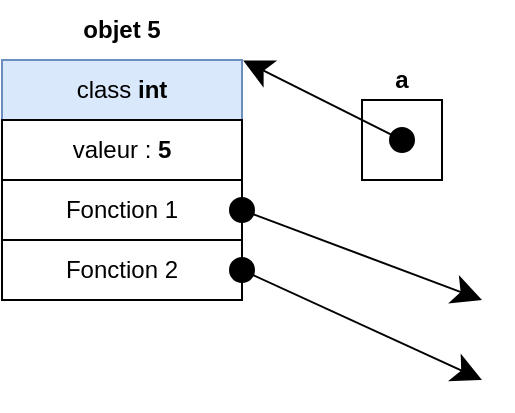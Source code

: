 <mxfile version="12.2.3" type="device" pages="1"><diagram id="iR02JAKVOc1xT97b33WZ" name="Page-1"><mxGraphModel dx="581" dy="408" grid="1" gridSize="10" guides="1" tooltips="1" connect="1" arrows="1" fold="1" page="1" pageScale="1" pageWidth="827" pageHeight="1169" math="0" shadow="0"><root><mxCell id="0"/><mxCell id="1" parent="0"/><mxCell id="KZHl23cTxBbZQw7iYkBE-6" value="class &lt;b&gt;int&lt;/b&gt;" style="rounded=0;whiteSpace=wrap;html=1;align=center;fillColor=#dae8fc;strokeColor=#6c8ebf;" parent="1" vertex="1"><mxGeometry x="200" y="80" width="120" height="30" as="geometry"/></mxCell><mxCell id="KZHl23cTxBbZQw7iYkBE-1" value="valeur : &lt;b&gt;5&lt;/b&gt;" style="rounded=0;whiteSpace=wrap;html=1;align=center;" vertex="1" parent="1"><mxGeometry x="200" y="110" width="120" height="30" as="geometry"/></mxCell><mxCell id="KZHl23cTxBbZQw7iYkBE-2" value="Fonction 1" style="rounded=0;whiteSpace=wrap;html=1;align=center;" vertex="1" parent="1"><mxGeometry x="200" y="140" width="120" height="30" as="geometry"/></mxCell><mxCell id="KZHl23cTxBbZQw7iYkBE-4" value="" style="endArrow=classic;html=1;exitX=1;exitY=0.5;exitDx=0;exitDy=0;startArrow=oval;startFill=1;endSize=12;startSize=12;" edge="1" parent="1" source="KZHl23cTxBbZQw7iYkBE-2"><mxGeometry width="50" height="50" relative="1" as="geometry"><mxPoint x="200" y="240" as="sourcePoint"/><mxPoint x="440" y="200" as="targetPoint"/></mxGeometry></mxCell><mxCell id="KZHl23cTxBbZQw7iYkBE-5" value="Fonction 2" style="rounded=0;whiteSpace=wrap;html=1;align=center;" vertex="1" parent="1"><mxGeometry x="200" y="170" width="120" height="30" as="geometry"/></mxCell><mxCell id="KZHl23cTxBbZQw7iYkBE-7" value="" style="endArrow=classic;html=1;exitX=1;exitY=0.5;exitDx=0;exitDy=0;startArrow=oval;startFill=1;endSize=12;startSize=12;" edge="1" parent="1" source="KZHl23cTxBbZQw7iYkBE-5"><mxGeometry width="50" height="50" relative="1" as="geometry"><mxPoint x="200" y="265" as="sourcePoint"/><mxPoint x="440" y="240" as="targetPoint"/></mxGeometry></mxCell><mxCell id="KZHl23cTxBbZQw7iYkBE-8" value="&lt;b&gt;objet 5&lt;/b&gt;" style="text;html=1;strokeColor=none;fillColor=none;align=center;verticalAlign=middle;whiteSpace=wrap;rounded=0;" vertex="1" parent="1"><mxGeometry x="200" y="50" width="120" height="30" as="geometry"/></mxCell><mxCell id="KZHl23cTxBbZQw7iYkBE-9" value="&lt;b&gt;a&lt;/b&gt;" style="text;html=1;strokeColor=none;fillColor=none;align=center;verticalAlign=middle;whiteSpace=wrap;rounded=0;" vertex="1" parent="1"><mxGeometry x="380" y="80" width="40" height="20" as="geometry"/></mxCell><mxCell id="KZHl23cTxBbZQw7iYkBE-10" value="" style="rounded=0;whiteSpace=wrap;html=1;align=center;" vertex="1" parent="1"><mxGeometry x="380" y="100" width="40" height="40" as="geometry"/></mxCell><mxCell id="KZHl23cTxBbZQw7iYkBE-13" value="" style="endArrow=classic;html=1;startArrow=oval;startFill=1;endSize=12;startSize=12;anchorPointDirection=0;entryX=1.005;entryY=0.007;entryDx=0;entryDy=0;entryPerimeter=0;" edge="1" parent="1" target="KZHl23cTxBbZQw7iYkBE-6"><mxGeometry width="50" height="50" relative="1" as="geometry"><mxPoint x="400" y="120" as="sourcePoint"/><mxPoint x="320" y="80" as="targetPoint"/></mxGeometry></mxCell></root></mxGraphModel></diagram></mxfile>